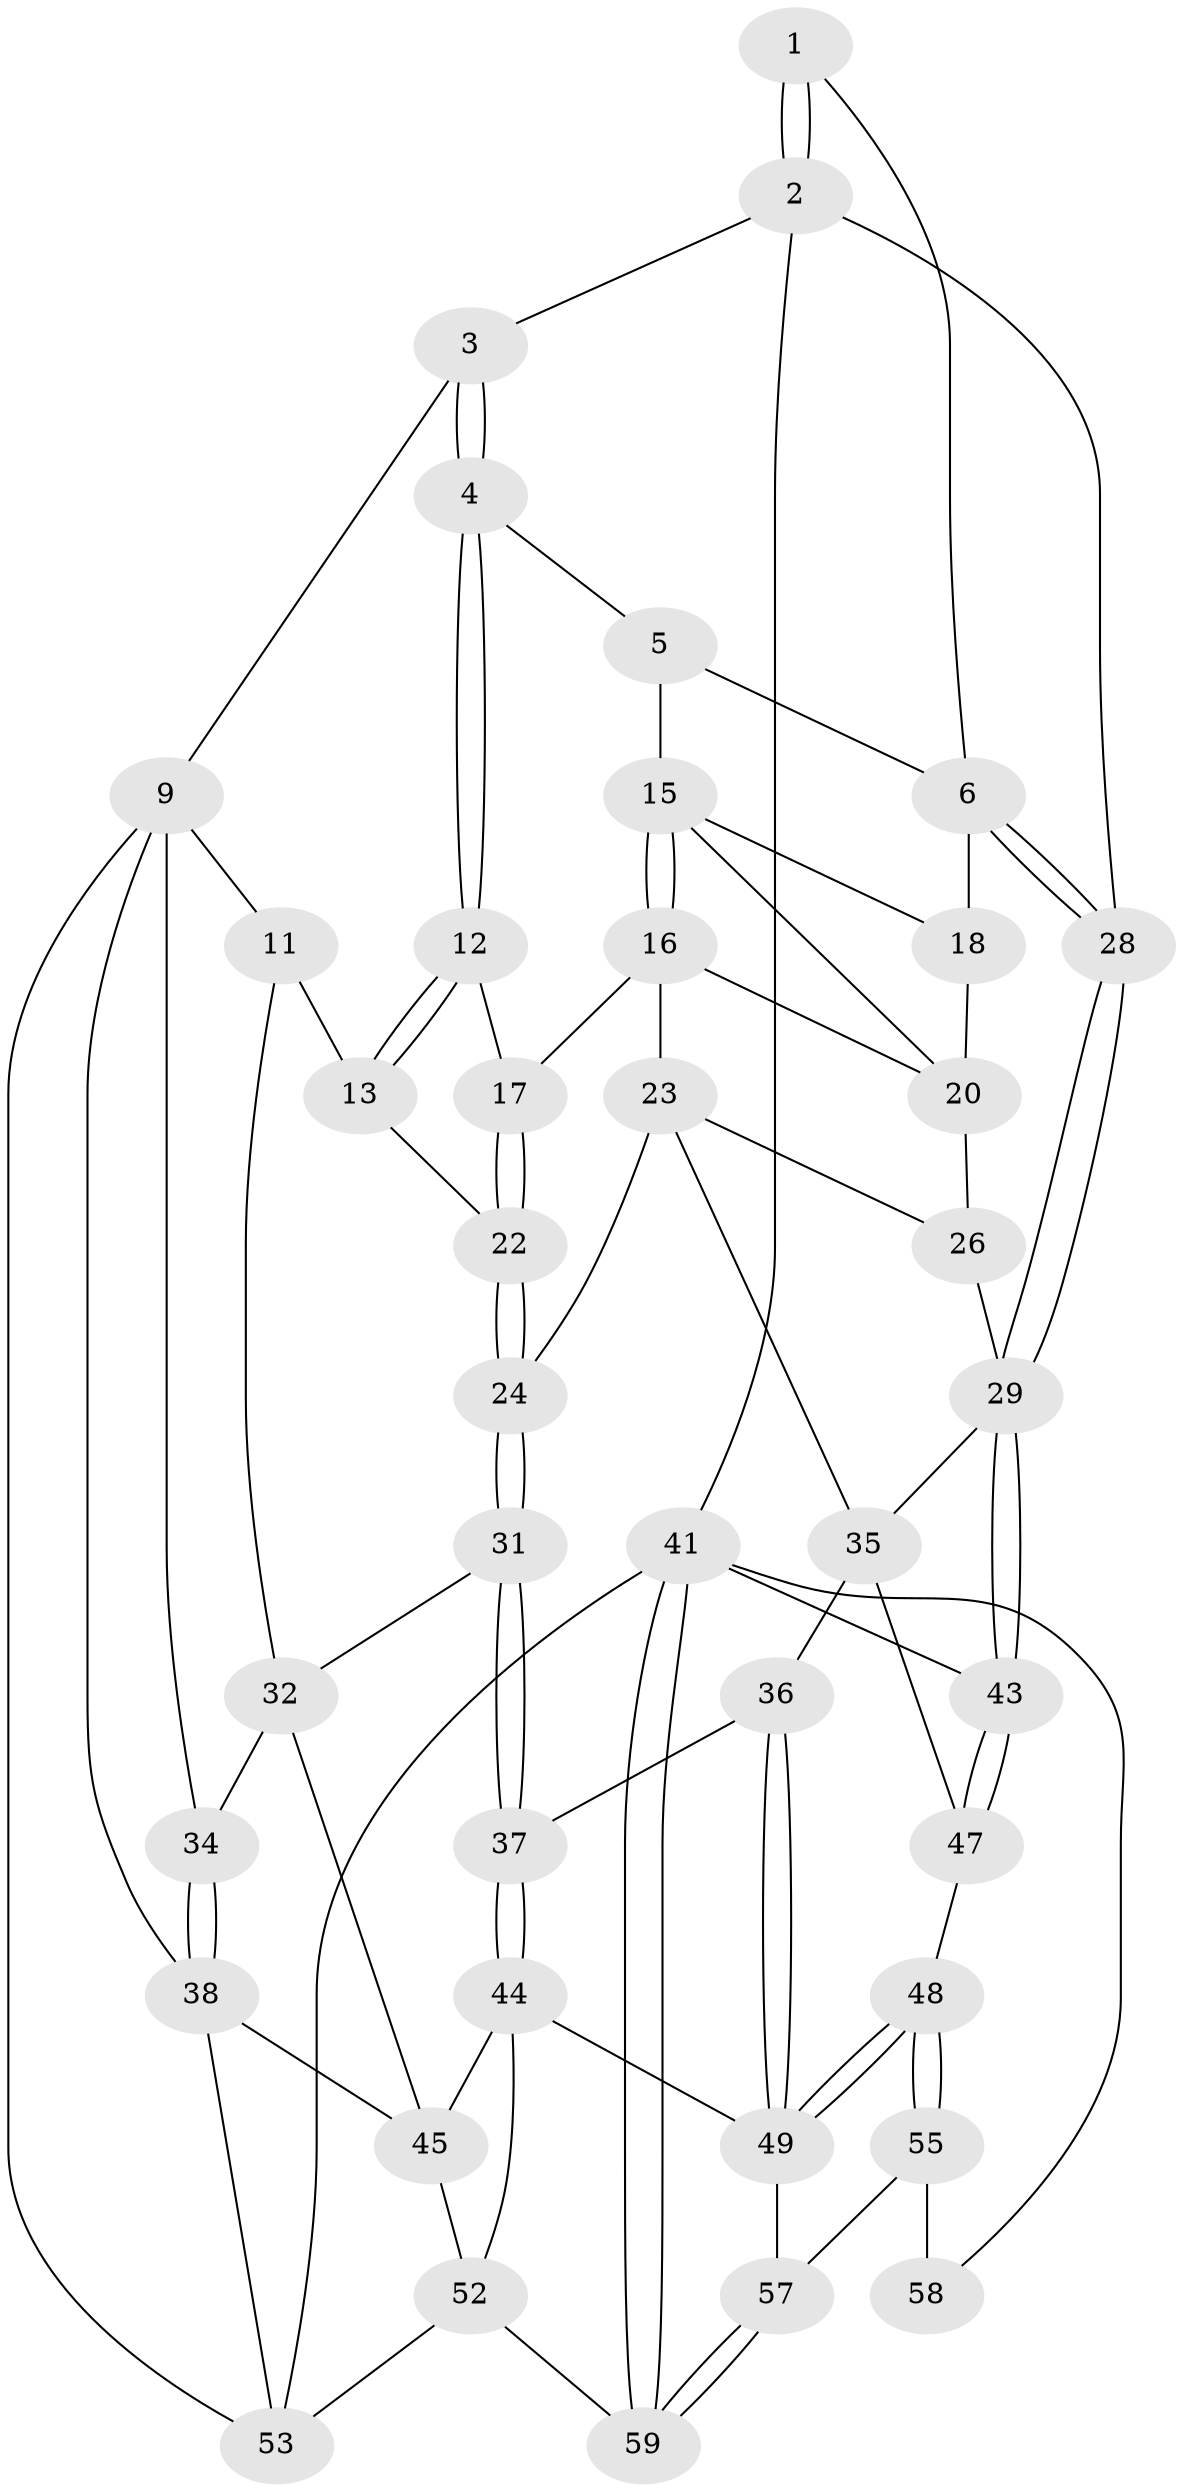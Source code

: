 // Generated by graph-tools (version 1.1) at 2025/52/02/27/25 19:52:38]
// undirected, 41 vertices, 90 edges
graph export_dot {
graph [start="1"]
  node [color=gray90,style=filled];
  1 [pos="+0.7809944037120176+0"];
  2 [pos="+1+0"];
  3 [pos="+0.36681696103992534+0"];
  4 [pos="+0.5431960999943066+0"];
  5 [pos="+0.6772405374214584+0",super="+8"];
  6 [pos="+1+0.2053520682675343",super="+7"];
  9 [pos="+0+0.2683524990596695",super="+10"];
  11 [pos="+0.3581377160560659+0",super="+14"];
  12 [pos="+0.54907357683497+0.1709598744615977"];
  13 [pos="+0.46833204493946434+0.2734244997382679"];
  15 [pos="+0.7455899265842135+0.16239972178332313",super="+19"];
  16 [pos="+0.705006760825824+0.23385645429502278",super="+21"];
  17 [pos="+0.6356564093499696+0.2510776228167796"];
  18 [pos="+0.9476906530353645+0.2478112401735962"];
  20 [pos="+0.7860070328645024+0.2878751689653993",super="+25"];
  22 [pos="+0.6180269481200547+0.3277864384328657"];
  23 [pos="+0.7112635350721985+0.38444473580006855",super="+27"];
  24 [pos="+0.6304302838456086+0.39806552025769004"];
  26 [pos="+0.8586718058902832+0.4075945509164978"];
  28 [pos="+1+0.19176452366543378"];
  29 [pos="+1+0.4507424087973217",super="+30"];
  31 [pos="+0.5910887180958039+0.4481872273071579"];
  32 [pos="+0.33429545756848567+0.38243130904248746",super="+33"];
  34 [pos="+0.3092808490697331+0.38754569277392675"];
  35 [pos="+0.8238161985541584+0.545826351162533",super="+40"];
  36 [pos="+0.8196714222661099+0.5484552417797762"];
  37 [pos="+0.6278149707986221+0.5789178494585103"];
  38 [pos="+0.14264991773931715+0.6127165053071608",super="+39"];
  41 [pos="+1+1",super="+42"];
  43 [pos="+1+0.7083182585327159"];
  44 [pos="+0.5881497878398996+0.655000489507402",super="+51"];
  45 [pos="+0.4024884852808521+0.5878782474092022",super="+46"];
  47 [pos="+0.943505353103715+0.6533860884136113"];
  48 [pos="+0.8454452039278963+0.8185020753353448"];
  49 [pos="+0.7739843913970952+0.8023923398749694",super="+50"];
  52 [pos="+0.3259771328139149+1",super="+54"];
  53 [pos="+0+1"];
  55 [pos="+0.876037870216237+0.8456285126604439",super="+56"];
  57 [pos="+0.7471745275236018+1"];
  58 [pos="+1+0.905998700028042"];
  59 [pos="+0.7109771452461239+1"];
  1 -- 2;
  1 -- 2;
  1 -- 6;
  2 -- 3;
  2 -- 28;
  2 -- 41;
  3 -- 4;
  3 -- 4;
  3 -- 9;
  4 -- 5;
  4 -- 12;
  4 -- 12;
  5 -- 15;
  5 -- 6;
  6 -- 28;
  6 -- 28;
  6 -- 18;
  9 -- 53;
  9 -- 38;
  9 -- 34;
  9 -- 11;
  11 -- 32;
  11 -- 13;
  12 -- 13;
  12 -- 13;
  12 -- 17;
  13 -- 22;
  15 -- 16;
  15 -- 16;
  15 -- 18;
  15 -- 20;
  16 -- 17;
  16 -- 20;
  16 -- 23;
  17 -- 22;
  17 -- 22;
  18 -- 20;
  20 -- 26;
  22 -- 24;
  22 -- 24;
  23 -- 24;
  23 -- 26;
  23 -- 35;
  24 -- 31;
  24 -- 31;
  26 -- 29;
  28 -- 29;
  28 -- 29;
  29 -- 43;
  29 -- 43;
  29 -- 35;
  31 -- 32;
  31 -- 37;
  31 -- 37;
  32 -- 34;
  32 -- 45;
  34 -- 38;
  34 -- 38;
  35 -- 36;
  35 -- 47;
  36 -- 37;
  36 -- 49;
  36 -- 49;
  37 -- 44;
  37 -- 44;
  38 -- 53;
  38 -- 45;
  41 -- 59;
  41 -- 59;
  41 -- 53;
  41 -- 58;
  41 -- 43;
  43 -- 47;
  43 -- 47;
  44 -- 45;
  44 -- 52;
  44 -- 49;
  45 -- 52;
  47 -- 48;
  48 -- 49;
  48 -- 49;
  48 -- 55;
  48 -- 55;
  49 -- 57;
  52 -- 59;
  52 -- 53;
  55 -- 58 [weight=2];
  55 -- 57;
  57 -- 59;
  57 -- 59;
}
